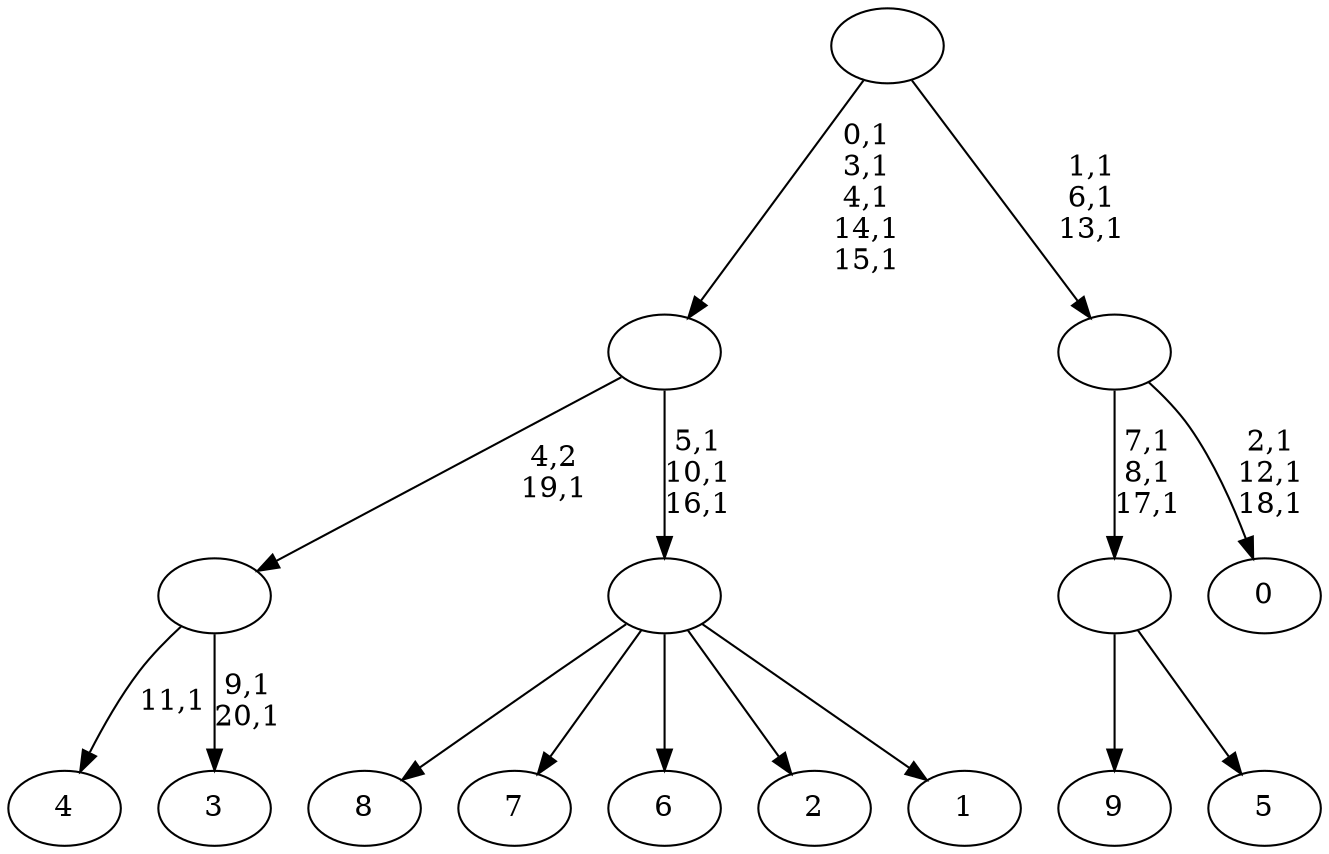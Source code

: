 digraph T {
	31 [label="9"]
	30 [label="8"]
	29 [label="7"]
	28 [label="6"]
	27 [label="5"]
	26 [label=""]
	23 [label="4"]
	21 [label="3"]
	18 [label=""]
	17 [label="2"]
	16 [label="1"]
	15 [label=""]
	12 [label=""]
	7 [label="0"]
	3 [label=""]
	0 [label=""]
	26 -> 31 [label=""]
	26 -> 27 [label=""]
	18 -> 21 [label="9,1\n20,1"]
	18 -> 23 [label="11,1"]
	15 -> 30 [label=""]
	15 -> 29 [label=""]
	15 -> 28 [label=""]
	15 -> 17 [label=""]
	15 -> 16 [label=""]
	12 -> 15 [label="5,1\n10,1\n16,1"]
	12 -> 18 [label="4,2\n19,1"]
	3 -> 7 [label="2,1\n12,1\n18,1"]
	3 -> 26 [label="7,1\n8,1\n17,1"]
	0 -> 3 [label="1,1\n6,1\n13,1"]
	0 -> 12 [label="0,1\n3,1\n4,1\n14,1\n15,1"]
}
